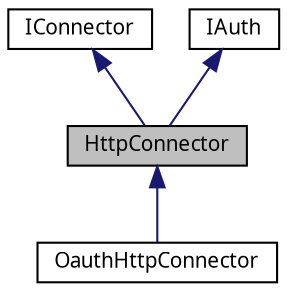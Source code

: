 digraph G
{
  bgcolor="transparent";
  edge [fontname="FreeSans.ttf",fontsize="10",labelfontname="FreeSans.ttf",labelfontsize="10"];
  node [fontname="FreeSans.ttf",fontsize="10",shape=record];
  Node1 [label="HttpConnector",height=0.2,width=0.4,color="black", fillcolor="grey75", style="filled" fontcolor="black"];
  Node2 -> Node1 [dir=back,color="midnightblue",fontsize="10",style="solid",fontname="FreeSans.ttf"];
  Node2 [label="IConnector",height=0.2,width=0.4,color="black",URL="$interfacecom_1_1bluevia_1_1android_1_1commons_1_1connector_1_1_i_connector.html"];
  Node3 -> Node1 [dir=back,color="midnightblue",fontsize="10",style="solid",fontname="FreeSans.ttf"];
  Node3 [label="IAuth",height=0.2,width=0.4,color="black",URL="$interfacecom_1_1bluevia_1_1android_1_1commons_1_1connector_1_1_i_auth.html"];
  Node1 -> Node4 [dir=back,color="midnightblue",fontsize="10",style="solid",fontname="FreeSans.ttf"];
  Node4 [label="OauthHttpConnector",height=0.2,width=0.4,color="black",URL="$classcom_1_1bluevia_1_1android_1_1commons_1_1connector_1_1http_1_1oauth_1_1_oauth_http_connector.html"];
}
